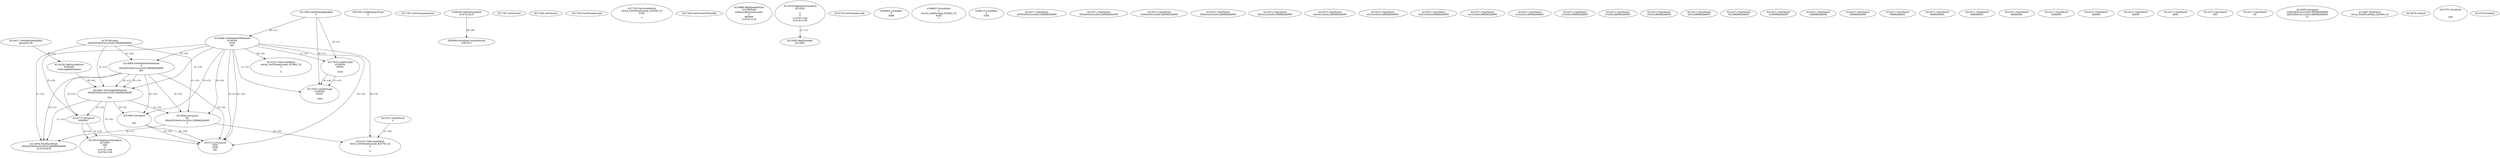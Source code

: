 // Global SCDG with merge call
digraph {
	0 [label="4270136.main
002af3529e5c41e1b3412f908828d095"]
	1 [label="4217684.GetModuleHandleA
0"]
	2 [label="4207361.GetKeyboardType
0"]
	3 [label="4217367.GetCommandLineA
"]
	4 [label="4199106.GetStartupInfoA
2147412416"]
	5 [label="4217387.GetVersion
"]
	6 [label="4217404.GetVersion
"]
	7 [label="4217432.GetThreadLocale
"]
	8 [label="4217102.GetLocaleInfoA
retval_GetThreadLocale_623655_32
4100

7"]
	9 [label="4217464.GetCurrentThreadId
"]
	10 [label="4214286.GetModuleFileNameA
4194304
PZM
261"]
	1 -> 10 [label="(0-->1)"]
	11 [label="4214856.GetModuleFileNameA
0
002af3529e5c41e1b3412f908828d095
261"]
	0 -> 11 [label="(1-->2)"]
	10 -> 11 [label="(3-->3)"]
	12 [label="4214886.RegOpenKeyExA
2147483649
Software\Borland\Locales
0
983065
2147411116"]
	13 [label="4214417.GetModuleHandleA
kernel32.dll"]
	14 [label="4214434.GetProcAddress
6295592
GetLongPathNameA"]
	13 -> 14 [label="(0-->1)"]
	15 [label="4214461.GetLongPathNameA
002af3529e5c41e1b3412f908828d095

261"]
	0 -> 15 [label="(1-->1)"]
	11 -> 15 [label="(2-->1)"]
	10 -> 15 [label="(3-->3)"]
	11 -> 15 [label="(3-->3)"]
	14 -> 15 [label="(0-->0)"]
	16 [label="4214482.lstrcpynA


261"]
	10 -> 16 [label="(3-->3)"]
	11 -> 16 [label="(3-->3)"]
	15 -> 16 [label="(3-->3)"]
	17 [label="4215019.RegQueryValueExA
4214291

0
0
2147411106
2147411100"]
	18 [label="4215083.RegCloseKey
4214291"]
	17 -> 18 [label="(1-->1)"]
	19 [label="4215112.lstrcpynA
PZM
PZM
261"]
	10 -> 19 [label="(2-->1)"]
	10 -> 19 [label="(2-->2)"]
	10 -> 19 [label="(3-->3)"]
	11 -> 19 [label="(3-->3)"]
	15 -> 19 [label="(3-->3)"]
	16 -> 19 [label="(3-->3)"]
	16 -> 19 [label="(0-->0)"]
	20 [label="4215125.GetThreadLocale
"]
	21 [label="4215131.GetLocaleInfoA
retval_GetThreadLocale_623682_32
3

5"]
	10 -> 21 [label="(0-->2)"]
	22 [label="4217025.LoadStringA
4194304
65502

1024"]
	1 -> 22 [label="(0-->1)"]
	10 -> 22 [label="(1-->1)"]
	23 [label="4217025.LoadStringA
4194304
65501

1024"]
	1 -> 23 [label="(0-->1)"]
	10 -> 23 [label="(1-->1)"]
	22 -> 23 [label="(1-->1)"]
	22 -> 23 [label="(4-->4)"]
	24 [label="4200894.InitializeCriticalSection
4367812"]
	4 -> 24 [label="(0-->0)"]
	25 [label="4200955.LocalAlloc
0
4088"]
	26 [label="4199663.VirtualAlloc
0
retval_LoadStringA_623692_32
8192
1"]
	27 [label="4199215.LocalAlloc
0
1604"]
	28 [label="4214582.lstrcpynA
00
002af3529e5c41e1b3412f908828d095
3"]
	0 -> 28 [label="(1-->2)"]
	11 -> 28 [label="(2-->2)"]
	15 -> 28 [label="(1-->2)"]
	10 -> 28 [label="(0-->3)"]
	29 [label="4214371.CharNextA
af3529e5c41e1b3412f908828d095"]
	30 [label="4214371.CharNextA
f3529e5c41e1b3412f908828d095"]
	31 [label="4214371.CharNextA
3529e5c41e1b3412f908828d095"]
	32 [label="4214371.CharNextA
529e5c41e1b3412f908828d095"]
	33 [label="4214371.CharNextA
29e5c41e1b3412f908828d095"]
	34 [label="4214371.CharNextA
9e5c41e1b3412f908828d095"]
	35 [label="4214371.CharNextA
e5c41e1b3412f908828d095"]
	36 [label="4214371.CharNextA
5c41e1b3412f908828d095"]
	37 [label="4214371.CharNextA
c41e1b3412f908828d095"]
	38 [label="4214371.CharNextA
41e1b3412f908828d095"]
	39 [label="4214371.CharNextA
1e1b3412f908828d095"]
	40 [label="4214371.CharNextA
e1b3412f908828d095"]
	41 [label="4214371.CharNextA
1b3412f908828d095"]
	42 [label="4214371.CharNextA
b3412f908828d095"]
	43 [label="4214371.CharNextA
3412f908828d095"]
	44 [label="4214371.CharNextA
412f908828d095"]
	45 [label="4214371.CharNextA
12f908828d095"]
	46 [label="4214371.CharNextA
2f908828d095"]
	47 [label="4214371.CharNextA
f908828d095"]
	48 [label="4214371.CharNextA
908828d095"]
	49 [label="4214371.CharNextA
08828d095"]
	50 [label="4214371.CharNextA
8828d095"]
	51 [label="4214371.CharNextA
828d095"]
	52 [label="4214371.CharNextA
28d095"]
	53 [label="4214371.CharNextA
8d095"]
	54 [label="4214371.CharNextA
d095"]
	55 [label="4214371.CharNextA
095"]
	56 [label="4214371.CharNextA
95"]
	57 [label="4214371.CharNextA
5"]
	58 [label="4214635.lstrcpynA
2af3529e5c41e1b3412f908828d095
2af3529e5c41e1b3412f908828d095
31"]
	59 [label="4214654.FindFirstFileA
002af3529e5c41e1b3412f908828d095
2147410478"]
	0 -> 59 [label="(1-->1)"]
	11 -> 59 [label="(2-->1)"]
	15 -> 59 [label="(1-->1)"]
	28 -> 59 [label="(2-->1)"]
	60 [label="4214667.FindClose
retval_FindFirstFileA_623693_32"]
	61 [label="4214679.lstrlenA
"]
	62 [label="4214731.lstrcpynA


258"]
	63 [label="4214743.lstrlenA
"]
	64 [label="4214777.lstrcpynA
00\
00\
261"]
	10 -> 64 [label="(3-->3)"]
	11 -> 64 [label="(3-->3)"]
	15 -> 64 [label="(3-->3)"]
	65 [label="4215019.RegQueryValueExA
4214291
00\
0
0
2147411106
2147411100"]
	64 -> 65 [label="(1-->2)"]
	64 -> 65 [label="(2-->2)"]
	66 [label="4215131.GetLocaleInfoA
retval_GetThreadLocale_623703_32
3

5"]
	10 -> 66 [label="(0-->2)"]
	28 -> 66 [label="(3-->2)"]
	57 -> 66 [label="(1-->4)"]
}
